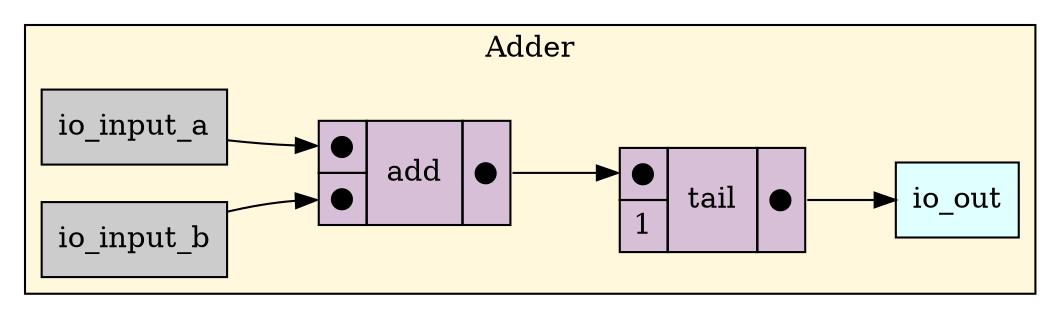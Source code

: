 digraph Adder {
stylesheet = "styles.css"
rankdir="LR" 

subgraph cluster_Adder {
  label="Adder"
  URL=""
  bgcolor="#FFF8DC"
  cluster_Adder_io_input_a [shape = "rectangle" style="filled" fillcolor="#CCCCCC" label="io_input_a" rank="0"]
     
cluster_Adder_io_input_b [shape = "rectangle" style="filled" fillcolor="#CCCCCC" label="io_input_b" rank="0"]
     
cluster_Adder_io_out [shape = "rectangle" style="filled" fillcolor="#E0FFFF" label="io_out" rank="1000"]
     

op_tail_3 [shape = "plaintext" label=<
<TABLE BORDER="0" CELLBORDER="1" CELLSPACING="0" CELLPADDING="4" BGCOLOR="#D8BFD8">
  <TR>
    <TD PORT="in1">&#x25cf;</TD>
    <TD ROWSPAN="2" > tail </TD>
    <TD ROWSPAN="2" PORT="out">&#x25cf;</TD>
  </TR>
  <TR>
    <TD>1</TD>
  </TR>
</TABLE>>];
       

op_add_4 [shape = "plaintext" label=<
<TABLE BORDER="0" CELLBORDER="1" CELLSPACING="0" CELLPADDING="4" BGCOLOR="#D8BFD8">
  <TR>
    <TD PORT="in1">&#x25cf;</TD>
    <TD ROWSPAN="2" > add </TD>
    <TD ROWSPAN="2" PORT="out">&#x25cf;</TD>
  </TR>
  <TR>
    <TD PORT="in2">&#x25cf;</TD>
  </TR>
</TABLE>>];
       

  op_tail_3:out -> cluster_Adder_io_out
  op_add_4:out -> op_tail_3:in1
  cluster_Adder_io_input_b -> op_add_4:in2
  cluster_Adder_io_input_a -> op_add_4:in1
  
  
}
     
}
